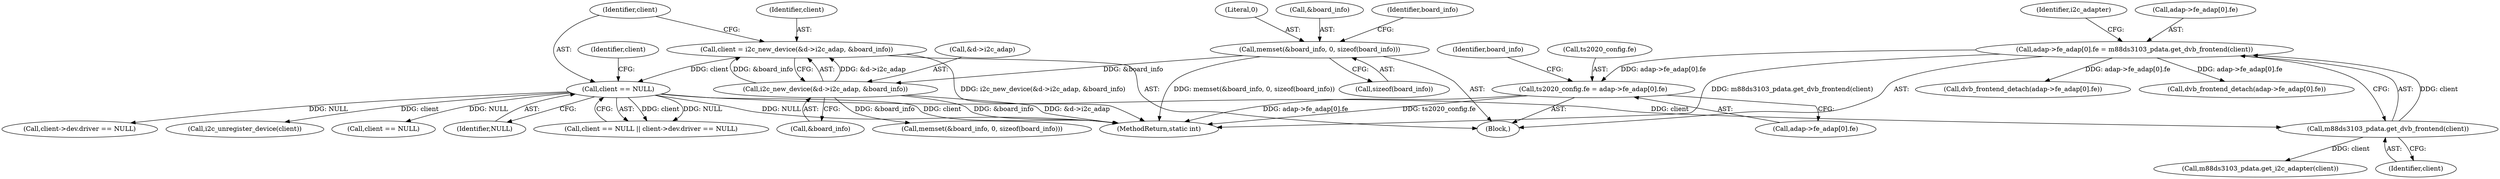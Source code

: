 digraph "0_linux_606142af57dad981b78707234cfbd15f9f7b7125_4@array" {
"1000386" [label="(Call,ts2020_config.fe = adap->fe_adap[0].fe)"];
"1000367" [label="(Call,adap->fe_adap[0].fe = m88ds3103_pdata.get_dvb_frontend(client))"];
"1000375" [label="(Call,m88ds3103_pdata.get_dvb_frontend(client))"];
"1000338" [label="(Call,client == NULL)"];
"1000327" [label="(Call,client = i2c_new_device(&d->i2c_adap, &board_info))"];
"1000329" [label="(Call,i2c_new_device(&d->i2c_adap, &board_info))"];
"1000302" [label="(Call,memset(&board_info, 0, sizeof(board_info)))"];
"1000465" [label="(Call,dvb_frontend_detach(adap->fe_adap[0].fe))"];
"1000305" [label="(Literal,0)"];
"1000362" [label="(Call,i2c_unregister_device(client))"];
"1000339" [label="(Identifier,client)"];
"1000430" [label="(Call,client == NULL)"];
"1000375" [label="(Call,m88ds3103_pdata.get_dvb_frontend(client))"];
"1000303" [label="(Call,&board_info)"];
"1000387" [label="(Call,ts2020_config.fe)"];
"1000330" [label="(Call,&d->i2c_adap)"];
"1000327" [label="(Call,client = i2c_new_device(&d->i2c_adap, &board_info))"];
"1000329" [label="(Call,i2c_new_device(&d->i2c_adap, &board_info))"];
"1000306" [label="(Call,sizeof(board_info))"];
"1000340" [label="(Identifier,NULL)"];
"1000302" [label="(Call,memset(&board_info, 0, sizeof(board_info)))"];
"1000541" [label="(MethodReturn,static int)"];
"1000441" [label="(Call,dvb_frontend_detach(adap->fe_adap[0].fe))"];
"1000367" [label="(Call,adap->fe_adap[0].fe = m88ds3103_pdata.get_dvb_frontend(client))"];
"1000390" [label="(Call,adap->fe_adap[0].fe)"];
"1000310" [label="(Identifier,board_info)"];
"1000337" [label="(Call,client == NULL || client->dev.driver == NULL)"];
"1000378" [label="(Identifier,i2c_adapter)"];
"1000379" [label="(Call,m88ds3103_pdata.get_i2c_adapter(client))"];
"1000397" [label="(Call,memset(&board_info, 0, sizeof(board_info)))"];
"1000341" [label="(Call,client->dev.driver == NULL)"];
"1000106" [label="(Block,)"];
"1000338" [label="(Call,client == NULL)"];
"1000328" [label="(Identifier,client)"];
"1000376" [label="(Identifier,client)"];
"1000368" [label="(Call,adap->fe_adap[0].fe)"];
"1000386" [label="(Call,ts2020_config.fe = adap->fe_adap[0].fe)"];
"1000344" [label="(Identifier,client)"];
"1000334" [label="(Call,&board_info)"];
"1000399" [label="(Identifier,board_info)"];
"1000386" -> "1000106"  [label="AST: "];
"1000386" -> "1000390"  [label="CFG: "];
"1000387" -> "1000386"  [label="AST: "];
"1000390" -> "1000386"  [label="AST: "];
"1000399" -> "1000386"  [label="CFG: "];
"1000386" -> "1000541"  [label="DDG: ts2020_config.fe"];
"1000386" -> "1000541"  [label="DDG: adap->fe_adap[0].fe"];
"1000367" -> "1000386"  [label="DDG: adap->fe_adap[0].fe"];
"1000367" -> "1000106"  [label="AST: "];
"1000367" -> "1000375"  [label="CFG: "];
"1000368" -> "1000367"  [label="AST: "];
"1000375" -> "1000367"  [label="AST: "];
"1000378" -> "1000367"  [label="CFG: "];
"1000367" -> "1000541"  [label="DDG: m88ds3103_pdata.get_dvb_frontend(client)"];
"1000375" -> "1000367"  [label="DDG: client"];
"1000367" -> "1000441"  [label="DDG: adap->fe_adap[0].fe"];
"1000367" -> "1000465"  [label="DDG: adap->fe_adap[0].fe"];
"1000375" -> "1000376"  [label="CFG: "];
"1000376" -> "1000375"  [label="AST: "];
"1000338" -> "1000375"  [label="DDG: client"];
"1000375" -> "1000379"  [label="DDG: client"];
"1000338" -> "1000337"  [label="AST: "];
"1000338" -> "1000340"  [label="CFG: "];
"1000339" -> "1000338"  [label="AST: "];
"1000340" -> "1000338"  [label="AST: "];
"1000344" -> "1000338"  [label="CFG: "];
"1000337" -> "1000338"  [label="CFG: "];
"1000338" -> "1000541"  [label="DDG: client"];
"1000338" -> "1000541"  [label="DDG: NULL"];
"1000338" -> "1000337"  [label="DDG: client"];
"1000338" -> "1000337"  [label="DDG: NULL"];
"1000327" -> "1000338"  [label="DDG: client"];
"1000338" -> "1000341"  [label="DDG: NULL"];
"1000338" -> "1000362"  [label="DDG: client"];
"1000338" -> "1000430"  [label="DDG: NULL"];
"1000327" -> "1000106"  [label="AST: "];
"1000327" -> "1000329"  [label="CFG: "];
"1000328" -> "1000327"  [label="AST: "];
"1000329" -> "1000327"  [label="AST: "];
"1000339" -> "1000327"  [label="CFG: "];
"1000327" -> "1000541"  [label="DDG: i2c_new_device(&d->i2c_adap, &board_info)"];
"1000329" -> "1000327"  [label="DDG: &d->i2c_adap"];
"1000329" -> "1000327"  [label="DDG: &board_info"];
"1000329" -> "1000334"  [label="CFG: "];
"1000330" -> "1000329"  [label="AST: "];
"1000334" -> "1000329"  [label="AST: "];
"1000329" -> "1000541"  [label="DDG: &board_info"];
"1000329" -> "1000541"  [label="DDG: &d->i2c_adap"];
"1000302" -> "1000329"  [label="DDG: &board_info"];
"1000329" -> "1000397"  [label="DDG: &board_info"];
"1000302" -> "1000106"  [label="AST: "];
"1000302" -> "1000306"  [label="CFG: "];
"1000303" -> "1000302"  [label="AST: "];
"1000305" -> "1000302"  [label="AST: "];
"1000306" -> "1000302"  [label="AST: "];
"1000310" -> "1000302"  [label="CFG: "];
"1000302" -> "1000541"  [label="DDG: memset(&board_info, 0, sizeof(board_info))"];
}
